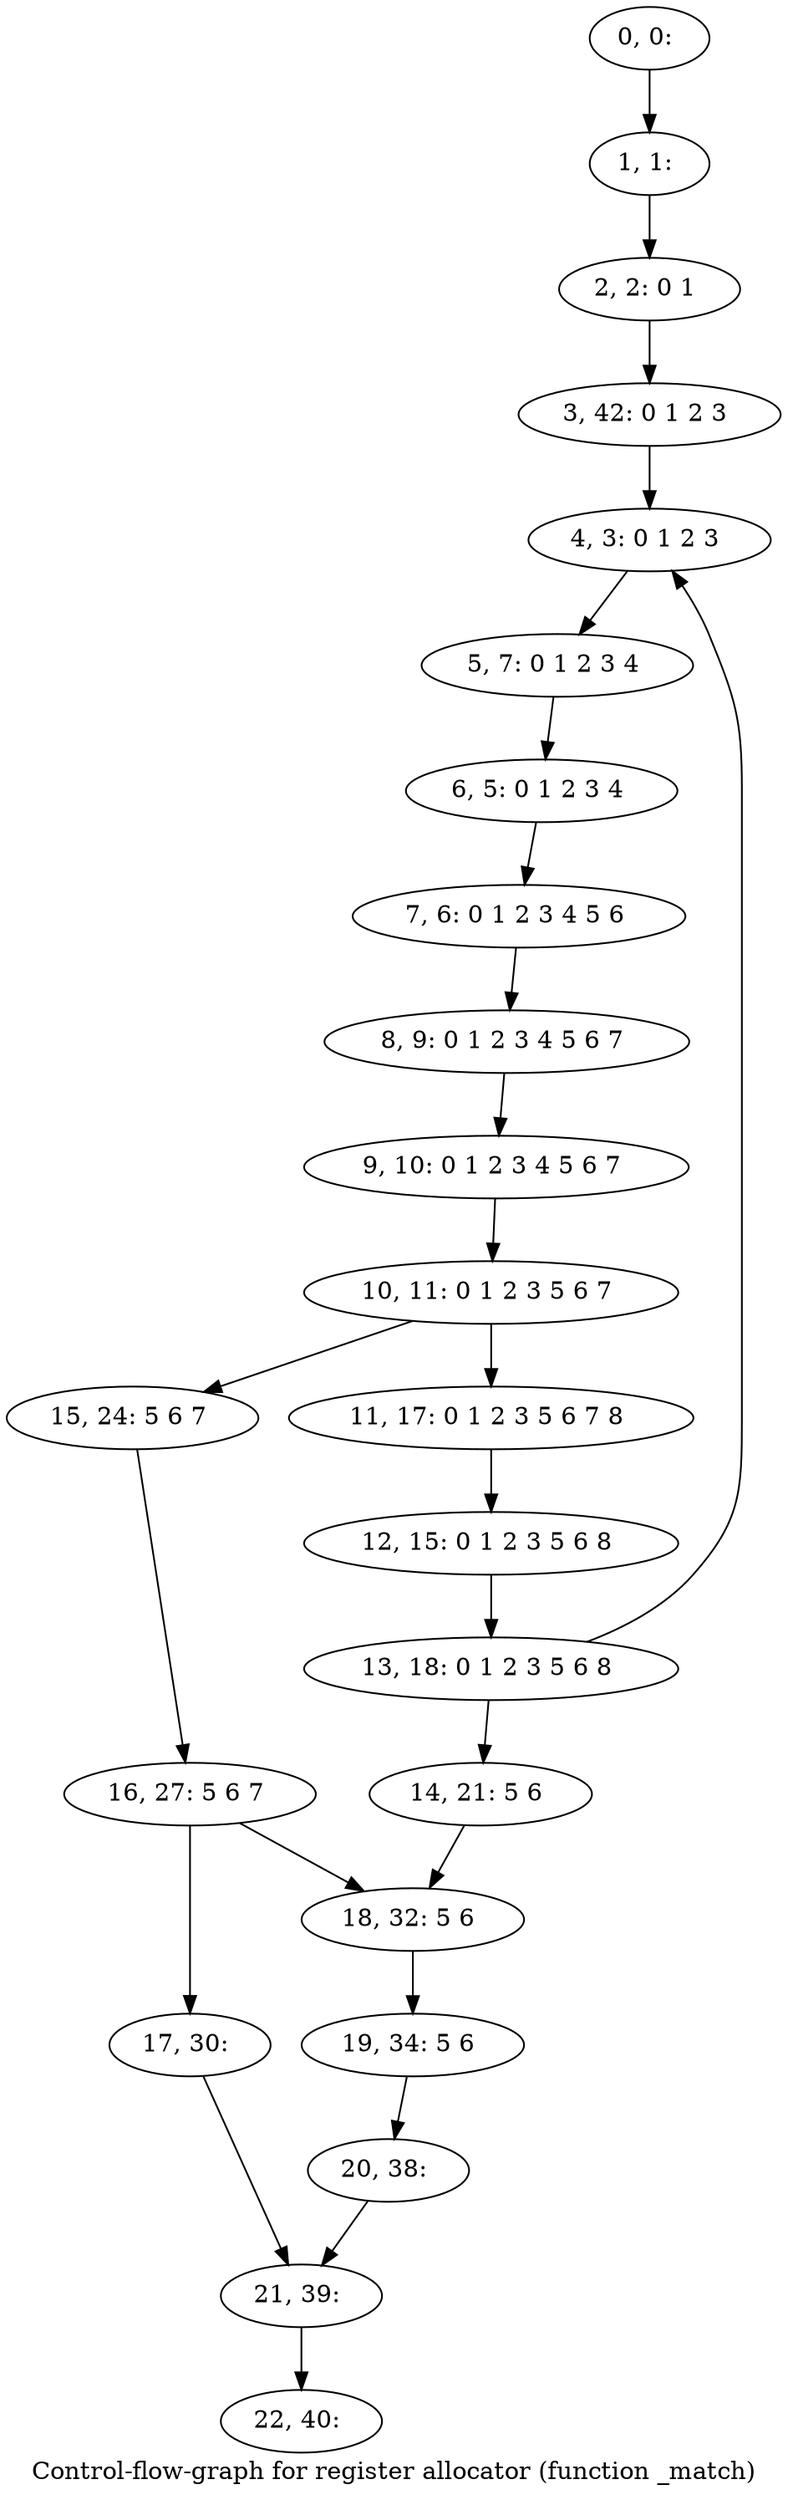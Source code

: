 digraph G {
graph [label="Control-flow-graph for register allocator (function _match)"]
0[label="0, 0: "];
1[label="1, 1: "];
2[label="2, 2: 0 1 "];
3[label="3, 42: 0 1 2 3 "];
4[label="4, 3: 0 1 2 3 "];
5[label="5, 7: 0 1 2 3 4 "];
6[label="6, 5: 0 1 2 3 4 "];
7[label="7, 6: 0 1 2 3 4 5 6 "];
8[label="8, 9: 0 1 2 3 4 5 6 7 "];
9[label="9, 10: 0 1 2 3 4 5 6 7 "];
10[label="10, 11: 0 1 2 3 5 6 7 "];
11[label="11, 17: 0 1 2 3 5 6 7 8 "];
12[label="12, 15: 0 1 2 3 5 6 8 "];
13[label="13, 18: 0 1 2 3 5 6 8 "];
14[label="14, 21: 5 6 "];
15[label="15, 24: 5 6 7 "];
16[label="16, 27: 5 6 7 "];
17[label="17, 30: "];
18[label="18, 32: 5 6 "];
19[label="19, 34: 5 6 "];
20[label="20, 38: "];
21[label="21, 39: "];
22[label="22, 40: "];
0->1 ;
1->2 ;
2->3 ;
3->4 ;
4->5 ;
5->6 ;
6->7 ;
7->8 ;
8->9 ;
9->10 ;
10->11 ;
10->15 ;
11->12 ;
12->13 ;
13->14 ;
13->4 ;
14->18 ;
15->16 ;
16->17 ;
16->18 ;
17->21 ;
18->19 ;
19->20 ;
20->21 ;
21->22 ;
}

